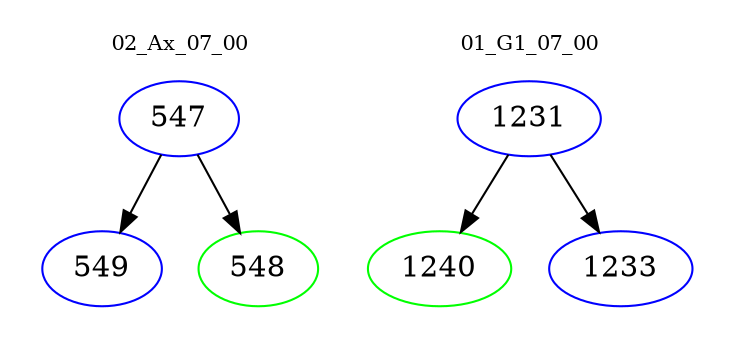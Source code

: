 digraph{
subgraph cluster_0 {
color = white
label = "02_Ax_07_00";
fontsize=10;
T0_547 [label="547", color="blue"]
T0_547 -> T0_549 [color="black"]
T0_549 [label="549", color="blue"]
T0_547 -> T0_548 [color="black"]
T0_548 [label="548", color="green"]
}
subgraph cluster_1 {
color = white
label = "01_G1_07_00";
fontsize=10;
T1_1231 [label="1231", color="blue"]
T1_1231 -> T1_1240 [color="black"]
T1_1240 [label="1240", color="green"]
T1_1231 -> T1_1233 [color="black"]
T1_1233 [label="1233", color="blue"]
}
}
